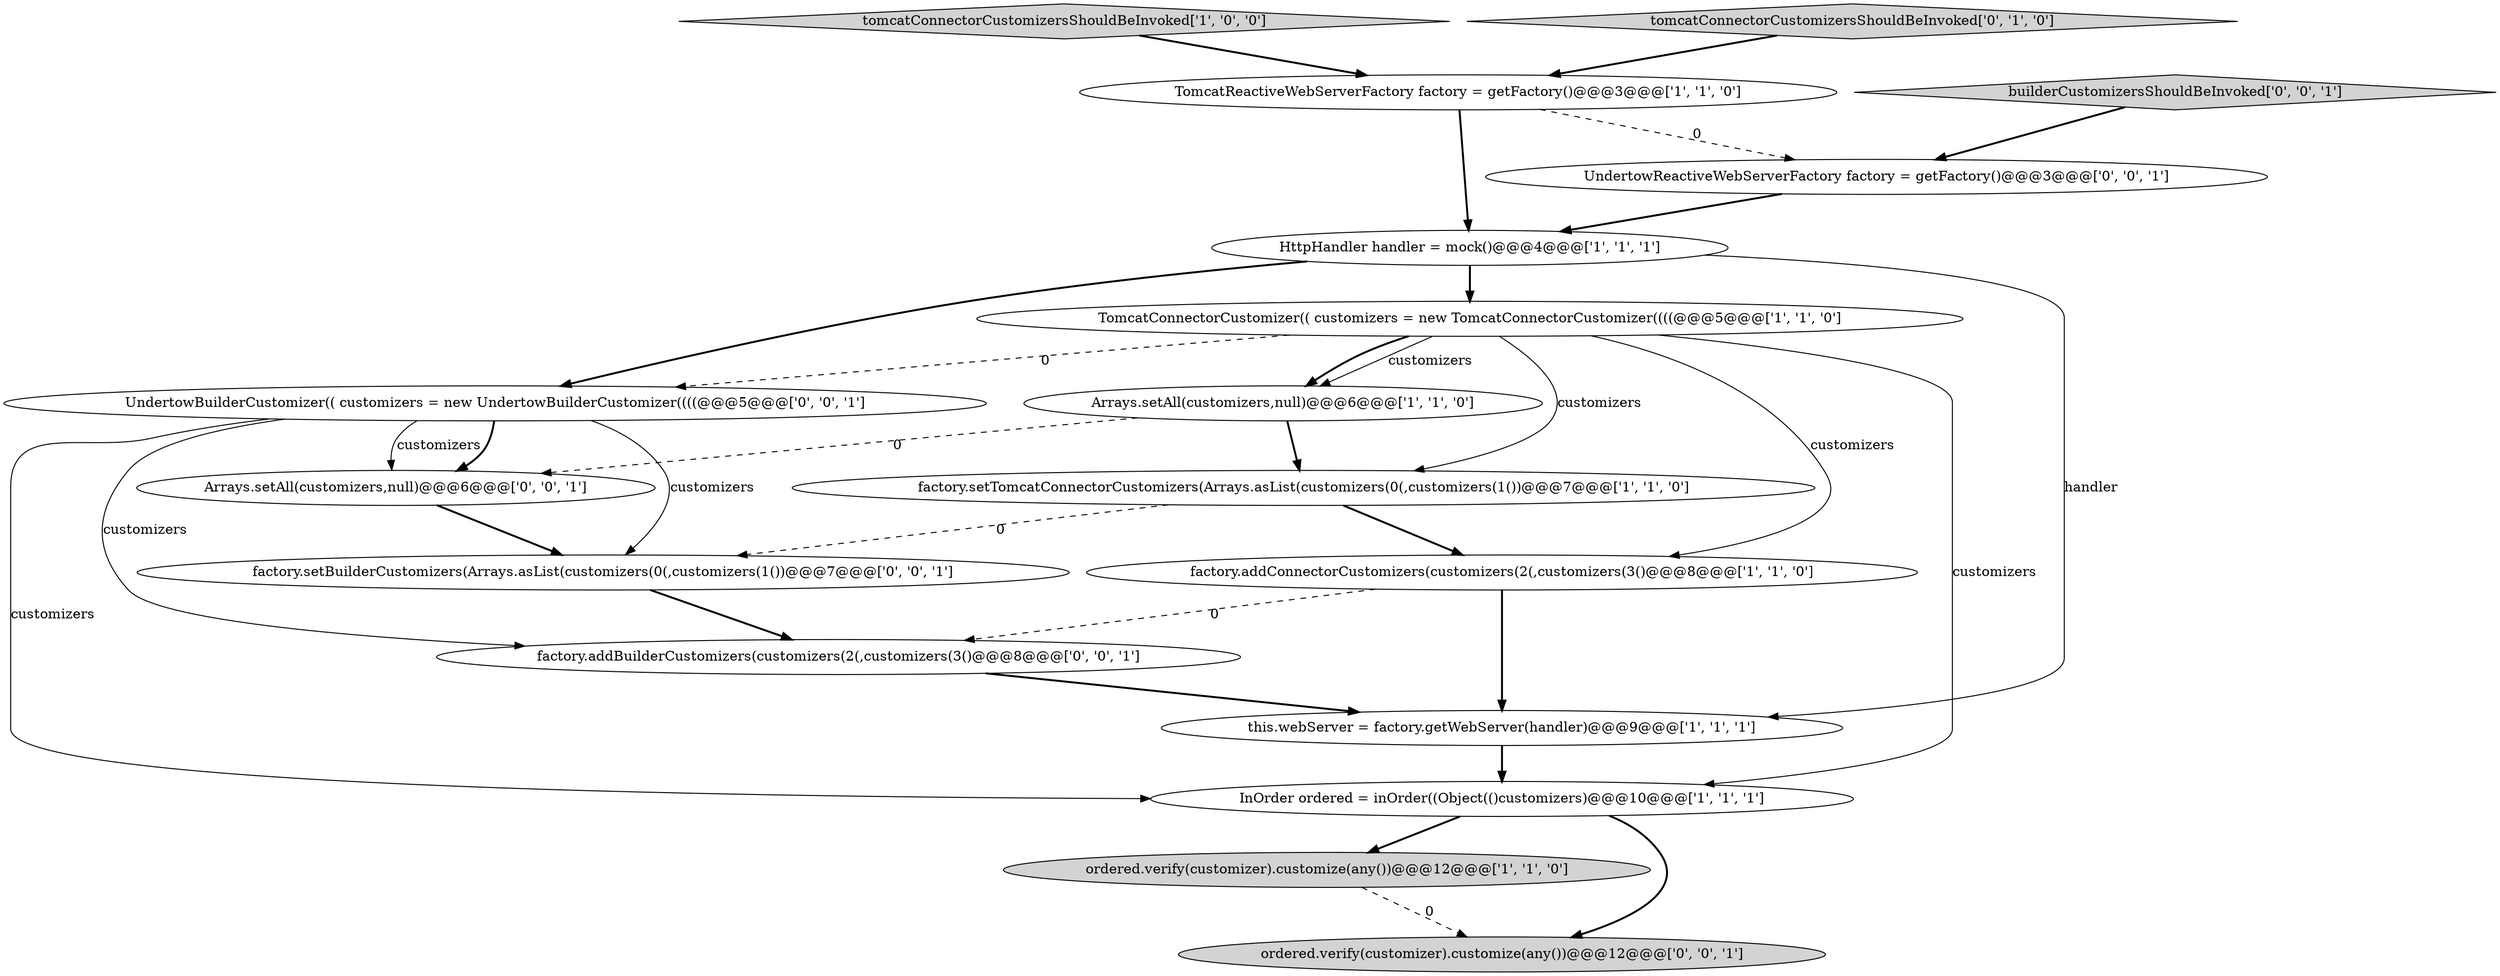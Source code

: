 digraph {
12 [style = filled, label = "Arrays.setAll(customizers,null)@@@6@@@['0', '0', '1']", fillcolor = white, shape = ellipse image = "AAA0AAABBB3BBB"];
5 [style = filled, label = "factory.addConnectorCustomizers(customizers(2(,customizers(3()@@@8@@@['1', '1', '0']", fillcolor = white, shape = ellipse image = "AAA0AAABBB1BBB"];
9 [style = filled, label = "ordered.verify(customizer).customize(any())@@@12@@@['1', '1', '0']", fillcolor = lightgray, shape = ellipse image = "AAA0AAABBB1BBB"];
17 [style = filled, label = "UndertowBuilderCustomizer(( customizers = new UndertowBuilderCustomizer((((@@@5@@@['0', '0', '1']", fillcolor = white, shape = ellipse image = "AAA0AAABBB3BBB"];
6 [style = filled, label = "InOrder ordered = inOrder((Object(()customizers)@@@10@@@['1', '1', '1']", fillcolor = white, shape = ellipse image = "AAA0AAABBB1BBB"];
0 [style = filled, label = "TomcatReactiveWebServerFactory factory = getFactory()@@@3@@@['1', '1', '0']", fillcolor = white, shape = ellipse image = "AAA0AAABBB1BBB"];
2 [style = filled, label = "TomcatConnectorCustomizer(( customizers = new TomcatConnectorCustomizer((((@@@5@@@['1', '1', '0']", fillcolor = white, shape = ellipse image = "AAA0AAABBB1BBB"];
1 [style = filled, label = "factory.setTomcatConnectorCustomizers(Arrays.asList(customizers(0(,customizers(1())@@@7@@@['1', '1', '0']", fillcolor = white, shape = ellipse image = "AAA0AAABBB1BBB"];
7 [style = filled, label = "tomcatConnectorCustomizersShouldBeInvoked['1', '0', '0']", fillcolor = lightgray, shape = diamond image = "AAA0AAABBB1BBB"];
8 [style = filled, label = "Arrays.setAll(customizers,null)@@@6@@@['1', '1', '0']", fillcolor = white, shape = ellipse image = "AAA0AAABBB1BBB"];
11 [style = filled, label = "UndertowReactiveWebServerFactory factory = getFactory()@@@3@@@['0', '0', '1']", fillcolor = white, shape = ellipse image = "AAA0AAABBB3BBB"];
13 [style = filled, label = "factory.setBuilderCustomizers(Arrays.asList(customizers(0(,customizers(1())@@@7@@@['0', '0', '1']", fillcolor = white, shape = ellipse image = "AAA0AAABBB3BBB"];
16 [style = filled, label = "ordered.verify(customizer).customize(any())@@@12@@@['0', '0', '1']", fillcolor = lightgray, shape = ellipse image = "AAA0AAABBB3BBB"];
10 [style = filled, label = "tomcatConnectorCustomizersShouldBeInvoked['0', '1', '0']", fillcolor = lightgray, shape = diamond image = "AAA0AAABBB2BBB"];
14 [style = filled, label = "builderCustomizersShouldBeInvoked['0', '0', '1']", fillcolor = lightgray, shape = diamond image = "AAA0AAABBB3BBB"];
4 [style = filled, label = "this.webServer = factory.getWebServer(handler)@@@9@@@['1', '1', '1']", fillcolor = white, shape = ellipse image = "AAA0AAABBB1BBB"];
15 [style = filled, label = "factory.addBuilderCustomizers(customizers(2(,customizers(3()@@@8@@@['0', '0', '1']", fillcolor = white, shape = ellipse image = "AAA0AAABBB3BBB"];
3 [style = filled, label = "HttpHandler handler = mock()@@@4@@@['1', '1', '1']", fillcolor = white, shape = ellipse image = "AAA0AAABBB1BBB"];
1->5 [style = bold, label=""];
0->3 [style = bold, label=""];
9->16 [style = dashed, label="0"];
4->6 [style = bold, label=""];
17->12 [style = solid, label="customizers"];
17->15 [style = solid, label="customizers"];
8->12 [style = dashed, label="0"];
7->0 [style = bold, label=""];
0->11 [style = dashed, label="0"];
2->17 [style = dashed, label="0"];
2->8 [style = solid, label="customizers"];
2->5 [style = solid, label="customizers"];
1->13 [style = dashed, label="0"];
8->1 [style = bold, label=""];
12->13 [style = bold, label=""];
17->12 [style = bold, label=""];
3->2 [style = bold, label=""];
2->1 [style = solid, label="customizers"];
11->3 [style = bold, label=""];
6->16 [style = bold, label=""];
10->0 [style = bold, label=""];
5->4 [style = bold, label=""];
2->6 [style = solid, label="customizers"];
15->4 [style = bold, label=""];
17->13 [style = solid, label="customizers"];
17->6 [style = solid, label="customizers"];
3->4 [style = solid, label="handler"];
3->17 [style = bold, label=""];
13->15 [style = bold, label=""];
6->9 [style = bold, label=""];
5->15 [style = dashed, label="0"];
14->11 [style = bold, label=""];
2->8 [style = bold, label=""];
}
